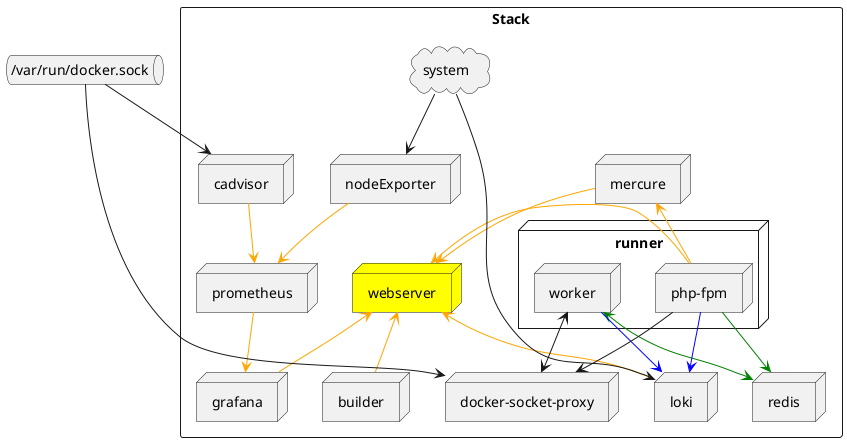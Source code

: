 @startuml
    allowmixing

    queue "/var/run/docker.sock" as dockerSock
    rectangle Stack {
       node runner {
         node worker
         node "php-fpm" as phpFpm
       }
       node builder
       node "docker-socket-proxy" as dockerSocketProxy
       node webserver #yellow
       node mercure
       node redis
       node grafana
       node prometheus
       node nodeExporter
       node cadvisor
       node loki
       cloud system{
       }
    }
    webserver <-- phpFpm #orange
    phpFpm --> redis #green
    worker <--> redis #green
    phpFpm --> mercure #orange
    mercure --> webserver #orange
    nodeExporter --> prometheus  #orange
    cadvisor --> prometheus #orange
    prometheus --> grafana #orange
    webserver <-- builder #orange
    webserver <-- grafana #orange
    webserver <-- loki #orange
    phpFpm --> loki #blue
    worker --> loki #blue
    phpFpm --> dockerSocketProxy
    dockerSock --> dockerSocketProxy
    dockerSock --> cadvisor
    worker <--> dockerSocketProxy
    system --> loki
    system --> nodeExporter
@enduml
